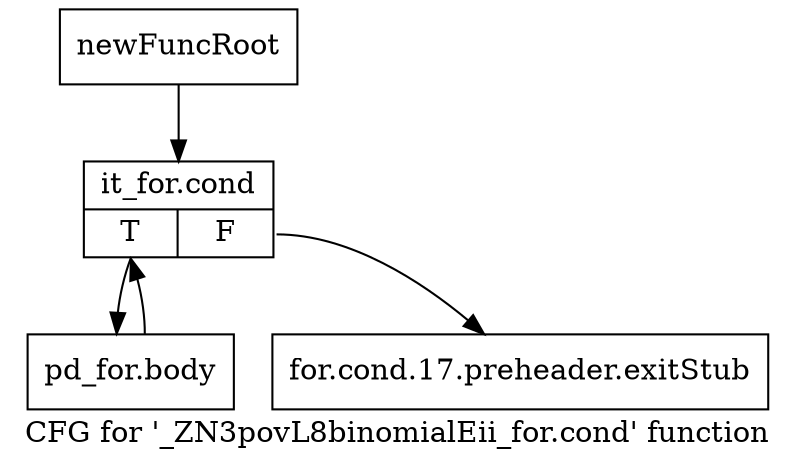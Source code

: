 digraph "CFG for '_ZN3povL8binomialEii_for.cond' function" {
	label="CFG for '_ZN3povL8binomialEii_for.cond' function";

	Node0x2a36000 [shape=record,label="{newFuncRoot}"];
	Node0x2a36000 -> Node0x2a360a0;
	Node0x2a36050 [shape=record,label="{for.cond.17.preheader.exitStub}"];
	Node0x2a360a0 [shape=record,label="{it_for.cond|{<s0>T|<s1>F}}"];
	Node0x2a360a0:s0 -> Node0x2a360f0;
	Node0x2a360a0:s1 -> Node0x2a36050;
	Node0x2a360f0 [shape=record,label="{pd_for.body}"];
	Node0x2a360f0 -> Node0x2a360a0;
}
